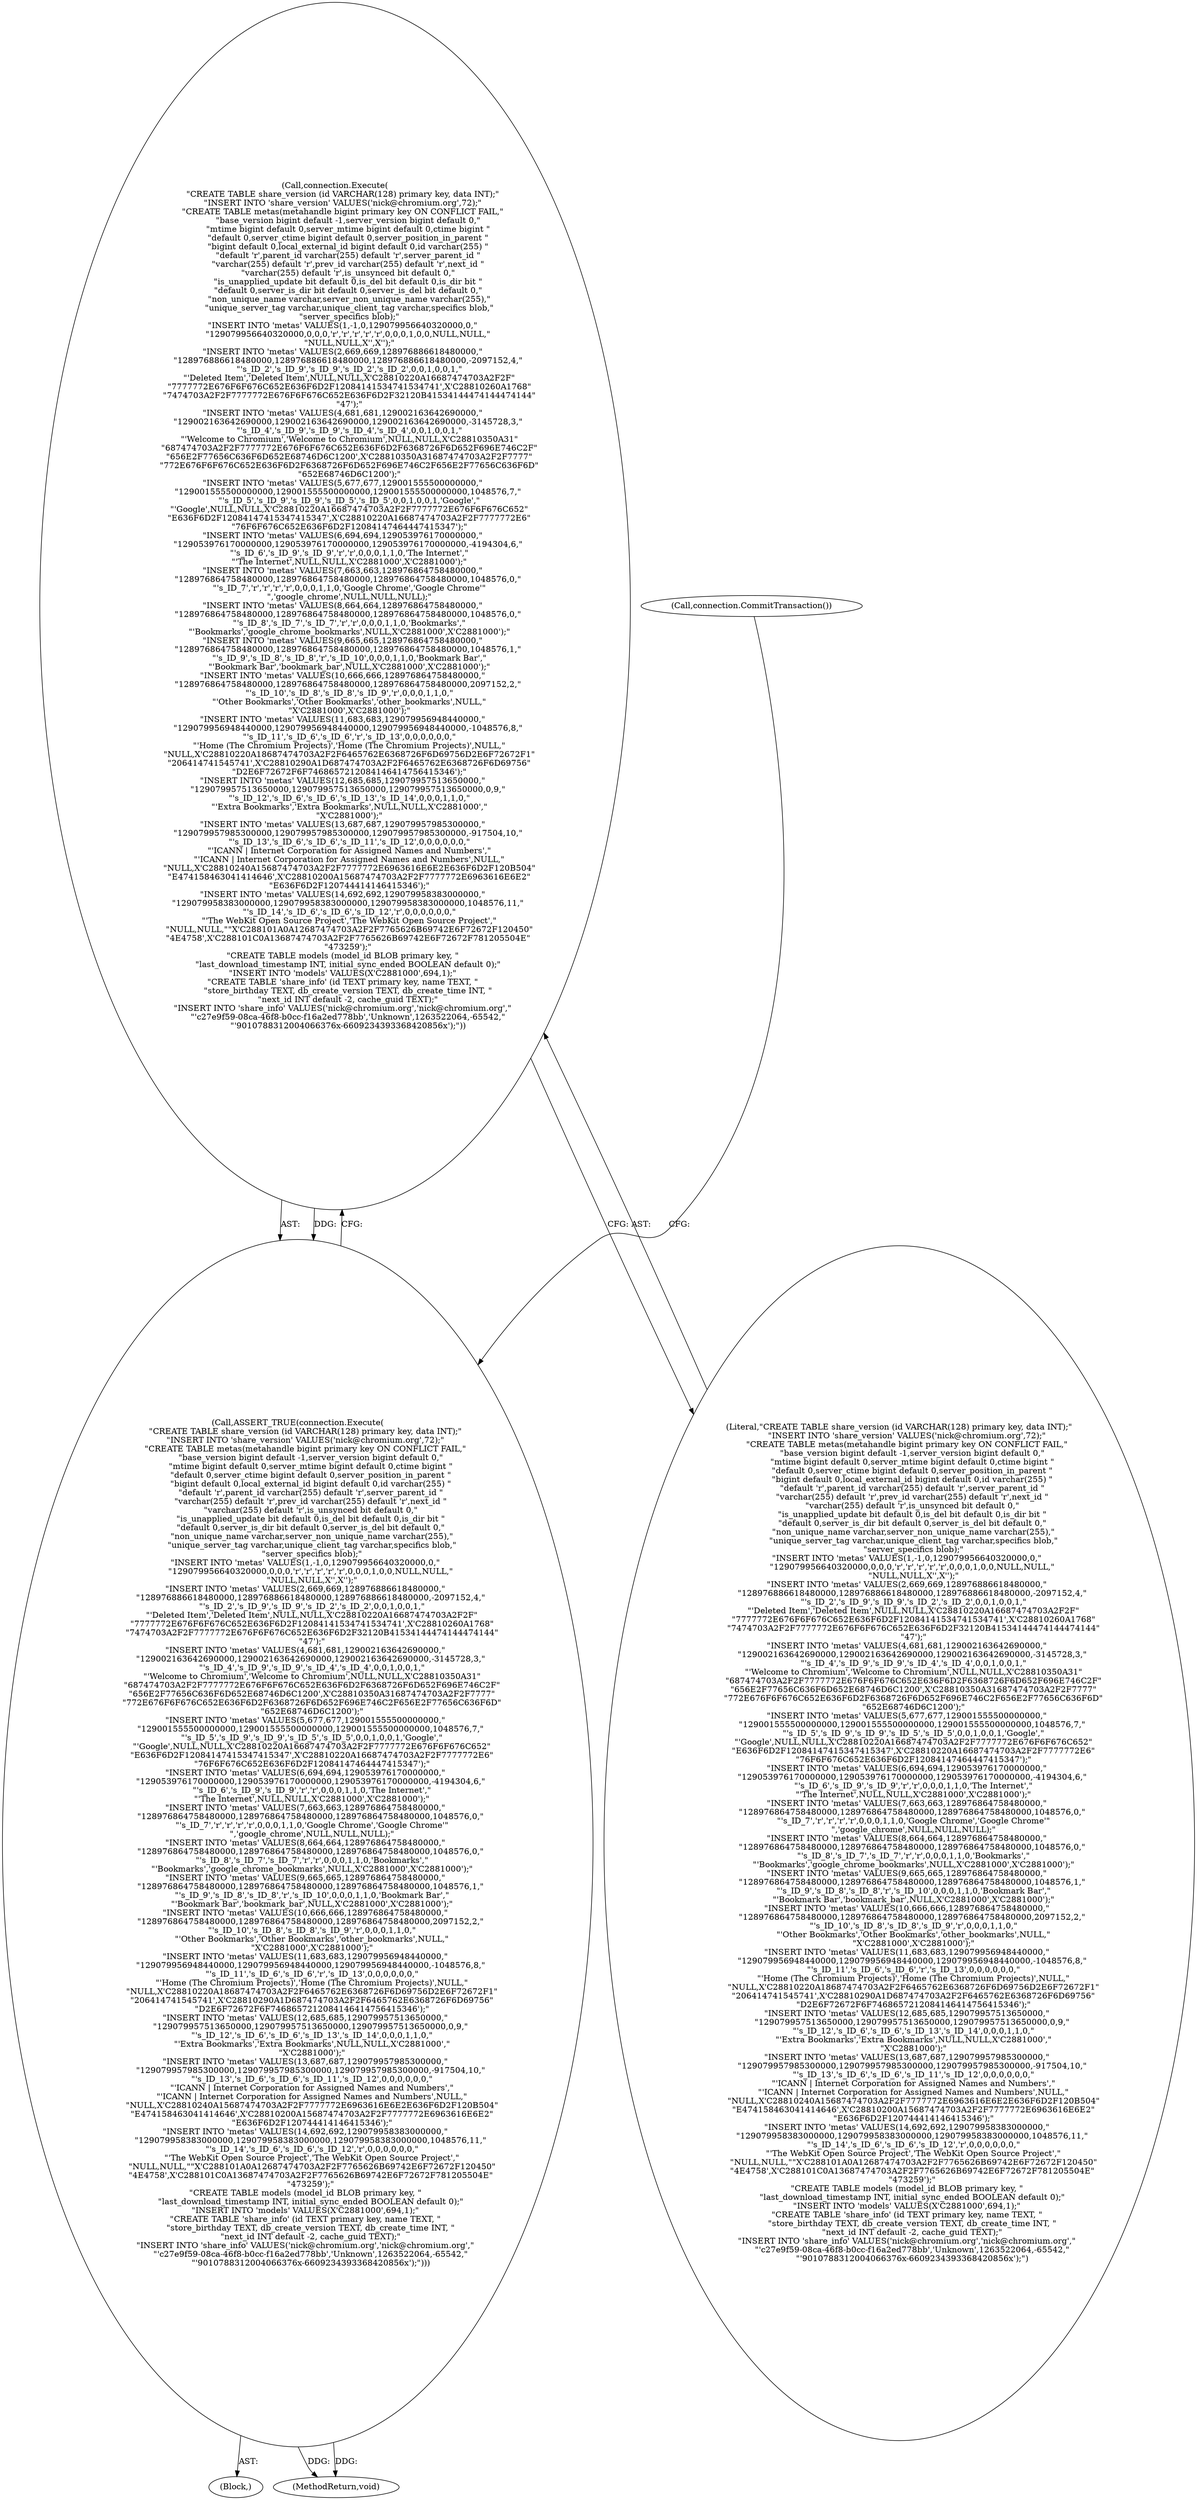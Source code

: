 digraph "0_Chrome_19190765882e272a6a2162c89acdb29110f7e3cf_35@API" {
"1000109" [label="(Call,connection.Execute(\n      \"CREATE TABLE share_version (id VARCHAR(128) primary key, data INT);\"\n      \"INSERT INTO 'share_version' VALUES('nick@chromium.org',72);\"\n      \"CREATE TABLE metas(metahandle bigint primary key ON CONFLICT FAIL,\"\n          \"base_version bigint default -1,server_version bigint default 0,\"\n          \"mtime bigint default 0,server_mtime bigint default 0,ctime bigint \"\n          \"default 0,server_ctime bigint default 0,server_position_in_parent \"\n          \"bigint default 0,local_external_id bigint default 0,id varchar(255) \"\n          \"default 'r',parent_id varchar(255) default 'r',server_parent_id \"\n          \"varchar(255) default 'r',prev_id varchar(255) default 'r',next_id \"\n          \"varchar(255) default 'r',is_unsynced bit default 0,\"\n          \"is_unapplied_update bit default 0,is_del bit default 0,is_dir bit \"\n          \"default 0,server_is_dir bit default 0,server_is_del bit default 0,\"\n           \"non_unique_name varchar,server_non_unique_name varchar(255),\"\n           \"unique_server_tag varchar,unique_client_tag varchar,specifics blob,\"\n           \"server_specifics blob);\"\n      \"INSERT INTO 'metas' VALUES(1,-1,0,129079956640320000,0,\"\n          \"129079956640320000,0,0,0,'r','r','r','r','r',0,0,0,1,0,0,NULL,NULL,\"\n           \"NULL,NULL,X'',X'');\"\n      \"INSERT INTO 'metas' VALUES(2,669,669,128976886618480000,\"\n          \"128976886618480000,128976886618480000,128976886618480000,-2097152,4,\"\n           \"'s_ID_2','s_ID_9','s_ID_9','s_ID_2','s_ID_2',0,0,1,0,0,1,\"\n           \"'Deleted Item','Deleted Item',NULL,NULL,X'C28810220A16687474703A2F2F\"\n           \"7777772E676F6F676C652E636F6D2F12084141534741534741',X'C28810260A1768\"\n           \"7474703A2F2F7777772E676F6F676C652E636F6D2F32120B41534144474144474144\"\n           \"47');\"\n      \"INSERT INTO 'metas' VALUES(4,681,681,129002163642690000,\"\n          \"129002163642690000,129002163642690000,129002163642690000,-3145728,3,\"\n           \"'s_ID_4','s_ID_9','s_ID_9','s_ID_4','s_ID_4',0,0,1,0,0,1,\"\n           \"'Welcome to Chromium','Welcome to Chromium',NULL,NULL,X'C28810350A31\"\n           \"687474703A2F2F7777772E676F6F676C652E636F6D2F6368726F6D652F696E746C2F\"\n           \"656E2F77656C636F6D652E68746D6C1200',X'C28810350A31687474703A2F2F7777\"\n           \"772E676F6F676C652E636F6D2F6368726F6D652F696E746C2F656E2F77656C636F6D\"\n           \"652E68746D6C1200');\"\n      \"INSERT INTO 'metas' VALUES(5,677,677,129001555500000000,\"\n          \"129001555500000000,129001555500000000,129001555500000000,1048576,7,\"\n           \"'s_ID_5','s_ID_9','s_ID_9','s_ID_5','s_ID_5',0,0,1,0,0,1,'Google',\"\n           \"'Google',NULL,NULL,X'C28810220A16687474703A2F2F7777772E676F6F676C652\"\n           \"E636F6D2F12084147415347415347',X'C28810220A16687474703A2F2F7777772E6\"\n           \"76F6F676C652E636F6D2F12084147464447415347');\"\n      \"INSERT INTO 'metas' VALUES(6,694,694,129053976170000000,\"\n          \"129053976170000000,129053976170000000,129053976170000000,-4194304,6,\"\n           \"'s_ID_6','s_ID_9','s_ID_9','r','r',0,0,0,1,1,0,'The Internet',\"\n           \"'The Internet',NULL,NULL,X'C2881000',X'C2881000');\"\n      \"INSERT INTO 'metas' VALUES(7,663,663,128976864758480000,\"\n          \"128976864758480000,128976864758480000,128976864758480000,1048576,0,\"\n           \"'s_ID_7','r','r','r','r',0,0,0,1,1,0,'Google Chrome','Google Chrome'\"\n           \",'google_chrome',NULL,NULL,NULL);\"\n      \"INSERT INTO 'metas' VALUES(8,664,664,128976864758480000,\"\n          \"128976864758480000,128976864758480000,128976864758480000,1048576,0,\"\n           \"'s_ID_8','s_ID_7','s_ID_7','r','r',0,0,0,1,1,0,'Bookmarks',\"\n           \"'Bookmarks','google_chrome_bookmarks',NULL,X'C2881000',X'C2881000');\"\n      \"INSERT INTO 'metas' VALUES(9,665,665,128976864758480000,\"\n          \"128976864758480000,128976864758480000,128976864758480000,1048576,1,\"\n           \"'s_ID_9','s_ID_8','s_ID_8','r','s_ID_10',0,0,0,1,1,0,'Bookmark Bar',\"\n           \"'Bookmark Bar','bookmark_bar',NULL,X'C2881000',X'C2881000');\"\n      \"INSERT INTO 'metas' VALUES(10,666,666,128976864758480000,\"\n          \"128976864758480000,128976864758480000,128976864758480000,2097152,2,\"\n           \"'s_ID_10','s_ID_8','s_ID_8','s_ID_9','r',0,0,0,1,1,0,\"\n           \"'Other Bookmarks','Other Bookmarks','other_bookmarks',NULL,\"\n           \"X'C2881000',X'C2881000');\"\n      \"INSERT INTO 'metas' VALUES(11,683,683,129079956948440000,\"\n          \"129079956948440000,129079956948440000,129079956948440000,-1048576,8,\"\n           \"'s_ID_11','s_ID_6','s_ID_6','r','s_ID_13',0,0,0,0,0,0,\"\n           \"'Home (The Chromium Projects)','Home (The Chromium Projects)',NULL,\"\n           \"NULL,X'C28810220A18687474703A2F2F6465762E6368726F6D69756D2E6F72672F1\"\n           \"206414741545741',X'C28810290A1D687474703A2F2F6465762E6368726F6D69756\"\n           \"D2E6F72672F6F7468657212084146414756415346');\"\n      \"INSERT INTO 'metas' VALUES(12,685,685,129079957513650000,\"\n          \"129079957513650000,129079957513650000,129079957513650000,0,9,\"\n           \"'s_ID_12','s_ID_6','s_ID_6','s_ID_13','s_ID_14',0,0,0,1,1,0,\"\n           \"'Extra Bookmarks','Extra Bookmarks',NULL,NULL,X'C2881000',\"\n           \"X'C2881000');\"\n      \"INSERT INTO 'metas' VALUES(13,687,687,129079957985300000,\"\n          \"129079957985300000,129079957985300000,129079957985300000,-917504,10,\"\n           \"'s_ID_13','s_ID_6','s_ID_6','s_ID_11','s_ID_12',0,0,0,0,0,0,\"\n           \"'ICANN | Internet Corporation for Assigned Names and Numbers',\"\n           \"'ICANN | Internet Corporation for Assigned Names and Numbers',NULL,\"\n           \"NULL,X'C28810240A15687474703A2F2F7777772E6963616E6E2E636F6D2F120B504\"\n           \"E474158463041414646',X'C28810200A15687474703A2F2F7777772E6963616E6E2\"\n           \"E636F6D2F120744414146415346');\"\n      \"INSERT INTO 'metas' VALUES(14,692,692,129079958383000000,\"\n          \"129079958383000000,129079958383000000,129079958383000000,1048576,11,\"\n           \"'s_ID_14','s_ID_6','s_ID_6','s_ID_12','r',0,0,0,0,0,0,\"\n           \"'The WebKit Open Source Project','The WebKit Open Source Project',\"\n           \"NULL,NULL,\"\"X'C288101A0A12687474703A2F2F7765626B69742E6F72672F120450\"\n          \"4E4758',X'C288101C0A13687474703A2F2F7765626B69742E6F72672F781205504E\"\n          \"473259');\"\n      \"CREATE TABLE models (model_id BLOB primary key, \"\n          \"last_download_timestamp INT, initial_sync_ended BOOLEAN default 0);\"\n      \"INSERT INTO 'models' VALUES(X'C2881000',694,1);\"\n      \"CREATE TABLE 'share_info' (id TEXT primary key, name TEXT, \"\n          \"store_birthday TEXT, db_create_version TEXT, db_create_time INT, \"\n          \"next_id INT default -2, cache_guid TEXT);\"\n      \"INSERT INTO 'share_info' VALUES('nick@chromium.org','nick@chromium.org',\"\n          \"'c27e9f59-08ca-46f8-b0cc-f16a2ed778bb','Unknown',1263522064,-65542,\"\n          \"'9010788312004066376x-6609234393368420856x');\"))"];
"1000108" [label="(Call,ASSERT_TRUE(connection.Execute(\n      \"CREATE TABLE share_version (id VARCHAR(128) primary key, data INT);\"\n      \"INSERT INTO 'share_version' VALUES('nick@chromium.org',72);\"\n      \"CREATE TABLE metas(metahandle bigint primary key ON CONFLICT FAIL,\"\n          \"base_version bigint default -1,server_version bigint default 0,\"\n          \"mtime bigint default 0,server_mtime bigint default 0,ctime bigint \"\n          \"default 0,server_ctime bigint default 0,server_position_in_parent \"\n          \"bigint default 0,local_external_id bigint default 0,id varchar(255) \"\n          \"default 'r',parent_id varchar(255) default 'r',server_parent_id \"\n          \"varchar(255) default 'r',prev_id varchar(255) default 'r',next_id \"\n          \"varchar(255) default 'r',is_unsynced bit default 0,\"\n          \"is_unapplied_update bit default 0,is_del bit default 0,is_dir bit \"\n          \"default 0,server_is_dir bit default 0,server_is_del bit default 0,\"\n           \"non_unique_name varchar,server_non_unique_name varchar(255),\"\n           \"unique_server_tag varchar,unique_client_tag varchar,specifics blob,\"\n           \"server_specifics blob);\"\n      \"INSERT INTO 'metas' VALUES(1,-1,0,129079956640320000,0,\"\n          \"129079956640320000,0,0,0,'r','r','r','r','r',0,0,0,1,0,0,NULL,NULL,\"\n           \"NULL,NULL,X'',X'');\"\n      \"INSERT INTO 'metas' VALUES(2,669,669,128976886618480000,\"\n          \"128976886618480000,128976886618480000,128976886618480000,-2097152,4,\"\n           \"'s_ID_2','s_ID_9','s_ID_9','s_ID_2','s_ID_2',0,0,1,0,0,1,\"\n           \"'Deleted Item','Deleted Item',NULL,NULL,X'C28810220A16687474703A2F2F\"\n           \"7777772E676F6F676C652E636F6D2F12084141534741534741',X'C28810260A1768\"\n           \"7474703A2F2F7777772E676F6F676C652E636F6D2F32120B41534144474144474144\"\n           \"47');\"\n      \"INSERT INTO 'metas' VALUES(4,681,681,129002163642690000,\"\n          \"129002163642690000,129002163642690000,129002163642690000,-3145728,3,\"\n           \"'s_ID_4','s_ID_9','s_ID_9','s_ID_4','s_ID_4',0,0,1,0,0,1,\"\n           \"'Welcome to Chromium','Welcome to Chromium',NULL,NULL,X'C28810350A31\"\n           \"687474703A2F2F7777772E676F6F676C652E636F6D2F6368726F6D652F696E746C2F\"\n           \"656E2F77656C636F6D652E68746D6C1200',X'C28810350A31687474703A2F2F7777\"\n           \"772E676F6F676C652E636F6D2F6368726F6D652F696E746C2F656E2F77656C636F6D\"\n           \"652E68746D6C1200');\"\n      \"INSERT INTO 'metas' VALUES(5,677,677,129001555500000000,\"\n          \"129001555500000000,129001555500000000,129001555500000000,1048576,7,\"\n           \"'s_ID_5','s_ID_9','s_ID_9','s_ID_5','s_ID_5',0,0,1,0,0,1,'Google',\"\n           \"'Google',NULL,NULL,X'C28810220A16687474703A2F2F7777772E676F6F676C652\"\n           \"E636F6D2F12084147415347415347',X'C28810220A16687474703A2F2F7777772E6\"\n           \"76F6F676C652E636F6D2F12084147464447415347');\"\n      \"INSERT INTO 'metas' VALUES(6,694,694,129053976170000000,\"\n          \"129053976170000000,129053976170000000,129053976170000000,-4194304,6,\"\n           \"'s_ID_6','s_ID_9','s_ID_9','r','r',0,0,0,1,1,0,'The Internet',\"\n           \"'The Internet',NULL,NULL,X'C2881000',X'C2881000');\"\n      \"INSERT INTO 'metas' VALUES(7,663,663,128976864758480000,\"\n          \"128976864758480000,128976864758480000,128976864758480000,1048576,0,\"\n           \"'s_ID_7','r','r','r','r',0,0,0,1,1,0,'Google Chrome','Google Chrome'\"\n           \",'google_chrome',NULL,NULL,NULL);\"\n      \"INSERT INTO 'metas' VALUES(8,664,664,128976864758480000,\"\n          \"128976864758480000,128976864758480000,128976864758480000,1048576,0,\"\n           \"'s_ID_8','s_ID_7','s_ID_7','r','r',0,0,0,1,1,0,'Bookmarks',\"\n           \"'Bookmarks','google_chrome_bookmarks',NULL,X'C2881000',X'C2881000');\"\n      \"INSERT INTO 'metas' VALUES(9,665,665,128976864758480000,\"\n          \"128976864758480000,128976864758480000,128976864758480000,1048576,1,\"\n           \"'s_ID_9','s_ID_8','s_ID_8','r','s_ID_10',0,0,0,1,1,0,'Bookmark Bar',\"\n           \"'Bookmark Bar','bookmark_bar',NULL,X'C2881000',X'C2881000');\"\n      \"INSERT INTO 'metas' VALUES(10,666,666,128976864758480000,\"\n          \"128976864758480000,128976864758480000,128976864758480000,2097152,2,\"\n           \"'s_ID_10','s_ID_8','s_ID_8','s_ID_9','r',0,0,0,1,1,0,\"\n           \"'Other Bookmarks','Other Bookmarks','other_bookmarks',NULL,\"\n           \"X'C2881000',X'C2881000');\"\n      \"INSERT INTO 'metas' VALUES(11,683,683,129079956948440000,\"\n          \"129079956948440000,129079956948440000,129079956948440000,-1048576,8,\"\n           \"'s_ID_11','s_ID_6','s_ID_6','r','s_ID_13',0,0,0,0,0,0,\"\n           \"'Home (The Chromium Projects)','Home (The Chromium Projects)',NULL,\"\n           \"NULL,X'C28810220A18687474703A2F2F6465762E6368726F6D69756D2E6F72672F1\"\n           \"206414741545741',X'C28810290A1D687474703A2F2F6465762E6368726F6D69756\"\n           \"D2E6F72672F6F7468657212084146414756415346');\"\n      \"INSERT INTO 'metas' VALUES(12,685,685,129079957513650000,\"\n          \"129079957513650000,129079957513650000,129079957513650000,0,9,\"\n           \"'s_ID_12','s_ID_6','s_ID_6','s_ID_13','s_ID_14',0,0,0,1,1,0,\"\n           \"'Extra Bookmarks','Extra Bookmarks',NULL,NULL,X'C2881000',\"\n           \"X'C2881000');\"\n      \"INSERT INTO 'metas' VALUES(13,687,687,129079957985300000,\"\n          \"129079957985300000,129079957985300000,129079957985300000,-917504,10,\"\n           \"'s_ID_13','s_ID_6','s_ID_6','s_ID_11','s_ID_12',0,0,0,0,0,0,\"\n           \"'ICANN | Internet Corporation for Assigned Names and Numbers',\"\n           \"'ICANN | Internet Corporation for Assigned Names and Numbers',NULL,\"\n           \"NULL,X'C28810240A15687474703A2F2F7777772E6963616E6E2E636F6D2F120B504\"\n           \"E474158463041414646',X'C28810200A15687474703A2F2F7777772E6963616E6E2\"\n           \"E636F6D2F120744414146415346');\"\n      \"INSERT INTO 'metas' VALUES(14,692,692,129079958383000000,\"\n          \"129079958383000000,129079958383000000,129079958383000000,1048576,11,\"\n           \"'s_ID_14','s_ID_6','s_ID_6','s_ID_12','r',0,0,0,0,0,0,\"\n           \"'The WebKit Open Source Project','The WebKit Open Source Project',\"\n           \"NULL,NULL,\"\"X'C288101A0A12687474703A2F2F7765626B69742E6F72672F120450\"\n          \"4E4758',X'C288101C0A13687474703A2F2F7765626B69742E6F72672F781205504E\"\n          \"473259');\"\n      \"CREATE TABLE models (model_id BLOB primary key, \"\n          \"last_download_timestamp INT, initial_sync_ended BOOLEAN default 0);\"\n      \"INSERT INTO 'models' VALUES(X'C2881000',694,1);\"\n      \"CREATE TABLE 'share_info' (id TEXT primary key, name TEXT, \"\n          \"store_birthday TEXT, db_create_version TEXT, db_create_time INT, \"\n          \"next_id INT default -2, cache_guid TEXT);\"\n      \"INSERT INTO 'share_info' VALUES('nick@chromium.org','nick@chromium.org',\"\n          \"'c27e9f59-08ca-46f8-b0cc-f16a2ed778bb','Unknown',1263522064,-65542,\"\n          \"'9010788312004066376x-6609234393368420856x');\")))"];
"1000109" [label="(Call,connection.Execute(\n      \"CREATE TABLE share_version (id VARCHAR(128) primary key, data INT);\"\n      \"INSERT INTO 'share_version' VALUES('nick@chromium.org',72);\"\n      \"CREATE TABLE metas(metahandle bigint primary key ON CONFLICT FAIL,\"\n          \"base_version bigint default -1,server_version bigint default 0,\"\n          \"mtime bigint default 0,server_mtime bigint default 0,ctime bigint \"\n          \"default 0,server_ctime bigint default 0,server_position_in_parent \"\n          \"bigint default 0,local_external_id bigint default 0,id varchar(255) \"\n          \"default 'r',parent_id varchar(255) default 'r',server_parent_id \"\n          \"varchar(255) default 'r',prev_id varchar(255) default 'r',next_id \"\n          \"varchar(255) default 'r',is_unsynced bit default 0,\"\n          \"is_unapplied_update bit default 0,is_del bit default 0,is_dir bit \"\n          \"default 0,server_is_dir bit default 0,server_is_del bit default 0,\"\n           \"non_unique_name varchar,server_non_unique_name varchar(255),\"\n           \"unique_server_tag varchar,unique_client_tag varchar,specifics blob,\"\n           \"server_specifics blob);\"\n      \"INSERT INTO 'metas' VALUES(1,-1,0,129079956640320000,0,\"\n          \"129079956640320000,0,0,0,'r','r','r','r','r',0,0,0,1,0,0,NULL,NULL,\"\n           \"NULL,NULL,X'',X'');\"\n      \"INSERT INTO 'metas' VALUES(2,669,669,128976886618480000,\"\n          \"128976886618480000,128976886618480000,128976886618480000,-2097152,4,\"\n           \"'s_ID_2','s_ID_9','s_ID_9','s_ID_2','s_ID_2',0,0,1,0,0,1,\"\n           \"'Deleted Item','Deleted Item',NULL,NULL,X'C28810220A16687474703A2F2F\"\n           \"7777772E676F6F676C652E636F6D2F12084141534741534741',X'C28810260A1768\"\n           \"7474703A2F2F7777772E676F6F676C652E636F6D2F32120B41534144474144474144\"\n           \"47');\"\n      \"INSERT INTO 'metas' VALUES(4,681,681,129002163642690000,\"\n          \"129002163642690000,129002163642690000,129002163642690000,-3145728,3,\"\n           \"'s_ID_4','s_ID_9','s_ID_9','s_ID_4','s_ID_4',0,0,1,0,0,1,\"\n           \"'Welcome to Chromium','Welcome to Chromium',NULL,NULL,X'C28810350A31\"\n           \"687474703A2F2F7777772E676F6F676C652E636F6D2F6368726F6D652F696E746C2F\"\n           \"656E2F77656C636F6D652E68746D6C1200',X'C28810350A31687474703A2F2F7777\"\n           \"772E676F6F676C652E636F6D2F6368726F6D652F696E746C2F656E2F77656C636F6D\"\n           \"652E68746D6C1200');\"\n      \"INSERT INTO 'metas' VALUES(5,677,677,129001555500000000,\"\n          \"129001555500000000,129001555500000000,129001555500000000,1048576,7,\"\n           \"'s_ID_5','s_ID_9','s_ID_9','s_ID_5','s_ID_5',0,0,1,0,0,1,'Google',\"\n           \"'Google',NULL,NULL,X'C28810220A16687474703A2F2F7777772E676F6F676C652\"\n           \"E636F6D2F12084147415347415347',X'C28810220A16687474703A2F2F7777772E6\"\n           \"76F6F676C652E636F6D2F12084147464447415347');\"\n      \"INSERT INTO 'metas' VALUES(6,694,694,129053976170000000,\"\n          \"129053976170000000,129053976170000000,129053976170000000,-4194304,6,\"\n           \"'s_ID_6','s_ID_9','s_ID_9','r','r',0,0,0,1,1,0,'The Internet',\"\n           \"'The Internet',NULL,NULL,X'C2881000',X'C2881000');\"\n      \"INSERT INTO 'metas' VALUES(7,663,663,128976864758480000,\"\n          \"128976864758480000,128976864758480000,128976864758480000,1048576,0,\"\n           \"'s_ID_7','r','r','r','r',0,0,0,1,1,0,'Google Chrome','Google Chrome'\"\n           \",'google_chrome',NULL,NULL,NULL);\"\n      \"INSERT INTO 'metas' VALUES(8,664,664,128976864758480000,\"\n          \"128976864758480000,128976864758480000,128976864758480000,1048576,0,\"\n           \"'s_ID_8','s_ID_7','s_ID_7','r','r',0,0,0,1,1,0,'Bookmarks',\"\n           \"'Bookmarks','google_chrome_bookmarks',NULL,X'C2881000',X'C2881000');\"\n      \"INSERT INTO 'metas' VALUES(9,665,665,128976864758480000,\"\n          \"128976864758480000,128976864758480000,128976864758480000,1048576,1,\"\n           \"'s_ID_9','s_ID_8','s_ID_8','r','s_ID_10',0,0,0,1,1,0,'Bookmark Bar',\"\n           \"'Bookmark Bar','bookmark_bar',NULL,X'C2881000',X'C2881000');\"\n      \"INSERT INTO 'metas' VALUES(10,666,666,128976864758480000,\"\n          \"128976864758480000,128976864758480000,128976864758480000,2097152,2,\"\n           \"'s_ID_10','s_ID_8','s_ID_8','s_ID_9','r',0,0,0,1,1,0,\"\n           \"'Other Bookmarks','Other Bookmarks','other_bookmarks',NULL,\"\n           \"X'C2881000',X'C2881000');\"\n      \"INSERT INTO 'metas' VALUES(11,683,683,129079956948440000,\"\n          \"129079956948440000,129079956948440000,129079956948440000,-1048576,8,\"\n           \"'s_ID_11','s_ID_6','s_ID_6','r','s_ID_13',0,0,0,0,0,0,\"\n           \"'Home (The Chromium Projects)','Home (The Chromium Projects)',NULL,\"\n           \"NULL,X'C28810220A18687474703A2F2F6465762E6368726F6D69756D2E6F72672F1\"\n           \"206414741545741',X'C28810290A1D687474703A2F2F6465762E6368726F6D69756\"\n           \"D2E6F72672F6F7468657212084146414756415346');\"\n      \"INSERT INTO 'metas' VALUES(12,685,685,129079957513650000,\"\n          \"129079957513650000,129079957513650000,129079957513650000,0,9,\"\n           \"'s_ID_12','s_ID_6','s_ID_6','s_ID_13','s_ID_14',0,0,0,1,1,0,\"\n           \"'Extra Bookmarks','Extra Bookmarks',NULL,NULL,X'C2881000',\"\n           \"X'C2881000');\"\n      \"INSERT INTO 'metas' VALUES(13,687,687,129079957985300000,\"\n          \"129079957985300000,129079957985300000,129079957985300000,-917504,10,\"\n           \"'s_ID_13','s_ID_6','s_ID_6','s_ID_11','s_ID_12',0,0,0,0,0,0,\"\n           \"'ICANN | Internet Corporation for Assigned Names and Numbers',\"\n           \"'ICANN | Internet Corporation for Assigned Names and Numbers',NULL,\"\n           \"NULL,X'C28810240A15687474703A2F2F7777772E6963616E6E2E636F6D2F120B504\"\n           \"E474158463041414646',X'C28810200A15687474703A2F2F7777772E6963616E6E2\"\n           \"E636F6D2F120744414146415346');\"\n      \"INSERT INTO 'metas' VALUES(14,692,692,129079958383000000,\"\n          \"129079958383000000,129079958383000000,129079958383000000,1048576,11,\"\n           \"'s_ID_14','s_ID_6','s_ID_6','s_ID_12','r',0,0,0,0,0,0,\"\n           \"'The WebKit Open Source Project','The WebKit Open Source Project',\"\n           \"NULL,NULL,\"\"X'C288101A0A12687474703A2F2F7765626B69742E6F72672F120450\"\n          \"4E4758',X'C288101C0A13687474703A2F2F7765626B69742E6F72672F781205504E\"\n          \"473259');\"\n      \"CREATE TABLE models (model_id BLOB primary key, \"\n          \"last_download_timestamp INT, initial_sync_ended BOOLEAN default 0);\"\n      \"INSERT INTO 'models' VALUES(X'C2881000',694,1);\"\n      \"CREATE TABLE 'share_info' (id TEXT primary key, name TEXT, \"\n          \"store_birthday TEXT, db_create_version TEXT, db_create_time INT, \"\n          \"next_id INT default -2, cache_guid TEXT);\"\n      \"INSERT INTO 'share_info' VALUES('nick@chromium.org','nick@chromium.org',\"\n          \"'c27e9f59-08ca-46f8-b0cc-f16a2ed778bb','Unknown',1263522064,-65542,\"\n          \"'9010788312004066376x-6609234393368420856x');\"))"];
"1000101" [label="(Block,)"];
"1000113" [label="(MethodReturn,void)"];
"1000108" [label="(Call,ASSERT_TRUE(connection.Execute(\n      \"CREATE TABLE share_version (id VARCHAR(128) primary key, data INT);\"\n      \"INSERT INTO 'share_version' VALUES('nick@chromium.org',72);\"\n      \"CREATE TABLE metas(metahandle bigint primary key ON CONFLICT FAIL,\"\n          \"base_version bigint default -1,server_version bigint default 0,\"\n          \"mtime bigint default 0,server_mtime bigint default 0,ctime bigint \"\n          \"default 0,server_ctime bigint default 0,server_position_in_parent \"\n          \"bigint default 0,local_external_id bigint default 0,id varchar(255) \"\n          \"default 'r',parent_id varchar(255) default 'r',server_parent_id \"\n          \"varchar(255) default 'r',prev_id varchar(255) default 'r',next_id \"\n          \"varchar(255) default 'r',is_unsynced bit default 0,\"\n          \"is_unapplied_update bit default 0,is_del bit default 0,is_dir bit \"\n          \"default 0,server_is_dir bit default 0,server_is_del bit default 0,\"\n           \"non_unique_name varchar,server_non_unique_name varchar(255),\"\n           \"unique_server_tag varchar,unique_client_tag varchar,specifics blob,\"\n           \"server_specifics blob);\"\n      \"INSERT INTO 'metas' VALUES(1,-1,0,129079956640320000,0,\"\n          \"129079956640320000,0,0,0,'r','r','r','r','r',0,0,0,1,0,0,NULL,NULL,\"\n           \"NULL,NULL,X'',X'');\"\n      \"INSERT INTO 'metas' VALUES(2,669,669,128976886618480000,\"\n          \"128976886618480000,128976886618480000,128976886618480000,-2097152,4,\"\n           \"'s_ID_2','s_ID_9','s_ID_9','s_ID_2','s_ID_2',0,0,1,0,0,1,\"\n           \"'Deleted Item','Deleted Item',NULL,NULL,X'C28810220A16687474703A2F2F\"\n           \"7777772E676F6F676C652E636F6D2F12084141534741534741',X'C28810260A1768\"\n           \"7474703A2F2F7777772E676F6F676C652E636F6D2F32120B41534144474144474144\"\n           \"47');\"\n      \"INSERT INTO 'metas' VALUES(4,681,681,129002163642690000,\"\n          \"129002163642690000,129002163642690000,129002163642690000,-3145728,3,\"\n           \"'s_ID_4','s_ID_9','s_ID_9','s_ID_4','s_ID_4',0,0,1,0,0,1,\"\n           \"'Welcome to Chromium','Welcome to Chromium',NULL,NULL,X'C28810350A31\"\n           \"687474703A2F2F7777772E676F6F676C652E636F6D2F6368726F6D652F696E746C2F\"\n           \"656E2F77656C636F6D652E68746D6C1200',X'C28810350A31687474703A2F2F7777\"\n           \"772E676F6F676C652E636F6D2F6368726F6D652F696E746C2F656E2F77656C636F6D\"\n           \"652E68746D6C1200');\"\n      \"INSERT INTO 'metas' VALUES(5,677,677,129001555500000000,\"\n          \"129001555500000000,129001555500000000,129001555500000000,1048576,7,\"\n           \"'s_ID_5','s_ID_9','s_ID_9','s_ID_5','s_ID_5',0,0,1,0,0,1,'Google',\"\n           \"'Google',NULL,NULL,X'C28810220A16687474703A2F2F7777772E676F6F676C652\"\n           \"E636F6D2F12084147415347415347',X'C28810220A16687474703A2F2F7777772E6\"\n           \"76F6F676C652E636F6D2F12084147464447415347');\"\n      \"INSERT INTO 'metas' VALUES(6,694,694,129053976170000000,\"\n          \"129053976170000000,129053976170000000,129053976170000000,-4194304,6,\"\n           \"'s_ID_6','s_ID_9','s_ID_9','r','r',0,0,0,1,1,0,'The Internet',\"\n           \"'The Internet',NULL,NULL,X'C2881000',X'C2881000');\"\n      \"INSERT INTO 'metas' VALUES(7,663,663,128976864758480000,\"\n          \"128976864758480000,128976864758480000,128976864758480000,1048576,0,\"\n           \"'s_ID_7','r','r','r','r',0,0,0,1,1,0,'Google Chrome','Google Chrome'\"\n           \",'google_chrome',NULL,NULL,NULL);\"\n      \"INSERT INTO 'metas' VALUES(8,664,664,128976864758480000,\"\n          \"128976864758480000,128976864758480000,128976864758480000,1048576,0,\"\n           \"'s_ID_8','s_ID_7','s_ID_7','r','r',0,0,0,1,1,0,'Bookmarks',\"\n           \"'Bookmarks','google_chrome_bookmarks',NULL,X'C2881000',X'C2881000');\"\n      \"INSERT INTO 'metas' VALUES(9,665,665,128976864758480000,\"\n          \"128976864758480000,128976864758480000,128976864758480000,1048576,1,\"\n           \"'s_ID_9','s_ID_8','s_ID_8','r','s_ID_10',0,0,0,1,1,0,'Bookmark Bar',\"\n           \"'Bookmark Bar','bookmark_bar',NULL,X'C2881000',X'C2881000');\"\n      \"INSERT INTO 'metas' VALUES(10,666,666,128976864758480000,\"\n          \"128976864758480000,128976864758480000,128976864758480000,2097152,2,\"\n           \"'s_ID_10','s_ID_8','s_ID_8','s_ID_9','r',0,0,0,1,1,0,\"\n           \"'Other Bookmarks','Other Bookmarks','other_bookmarks',NULL,\"\n           \"X'C2881000',X'C2881000');\"\n      \"INSERT INTO 'metas' VALUES(11,683,683,129079956948440000,\"\n          \"129079956948440000,129079956948440000,129079956948440000,-1048576,8,\"\n           \"'s_ID_11','s_ID_6','s_ID_6','r','s_ID_13',0,0,0,0,0,0,\"\n           \"'Home (The Chromium Projects)','Home (The Chromium Projects)',NULL,\"\n           \"NULL,X'C28810220A18687474703A2F2F6465762E6368726F6D69756D2E6F72672F1\"\n           \"206414741545741',X'C28810290A1D687474703A2F2F6465762E6368726F6D69756\"\n           \"D2E6F72672F6F7468657212084146414756415346');\"\n      \"INSERT INTO 'metas' VALUES(12,685,685,129079957513650000,\"\n          \"129079957513650000,129079957513650000,129079957513650000,0,9,\"\n           \"'s_ID_12','s_ID_6','s_ID_6','s_ID_13','s_ID_14',0,0,0,1,1,0,\"\n           \"'Extra Bookmarks','Extra Bookmarks',NULL,NULL,X'C2881000',\"\n           \"X'C2881000');\"\n      \"INSERT INTO 'metas' VALUES(13,687,687,129079957985300000,\"\n          \"129079957985300000,129079957985300000,129079957985300000,-917504,10,\"\n           \"'s_ID_13','s_ID_6','s_ID_6','s_ID_11','s_ID_12',0,0,0,0,0,0,\"\n           \"'ICANN | Internet Corporation for Assigned Names and Numbers',\"\n           \"'ICANN | Internet Corporation for Assigned Names and Numbers',NULL,\"\n           \"NULL,X'C28810240A15687474703A2F2F7777772E6963616E6E2E636F6D2F120B504\"\n           \"E474158463041414646',X'C28810200A15687474703A2F2F7777772E6963616E6E2\"\n           \"E636F6D2F120744414146415346');\"\n      \"INSERT INTO 'metas' VALUES(14,692,692,129079958383000000,\"\n          \"129079958383000000,129079958383000000,129079958383000000,1048576,11,\"\n           \"'s_ID_14','s_ID_6','s_ID_6','s_ID_12','r',0,0,0,0,0,0,\"\n           \"'The WebKit Open Source Project','The WebKit Open Source Project',\"\n           \"NULL,NULL,\"\"X'C288101A0A12687474703A2F2F7765626B69742E6F72672F120450\"\n          \"4E4758',X'C288101C0A13687474703A2F2F7765626B69742E6F72672F781205504E\"\n          \"473259');\"\n      \"CREATE TABLE models (model_id BLOB primary key, \"\n          \"last_download_timestamp INT, initial_sync_ended BOOLEAN default 0);\"\n      \"INSERT INTO 'models' VALUES(X'C2881000',694,1);\"\n      \"CREATE TABLE 'share_info' (id TEXT primary key, name TEXT, \"\n          \"store_birthday TEXT, db_create_version TEXT, db_create_time INT, \"\n          \"next_id INT default -2, cache_guid TEXT);\"\n      \"INSERT INTO 'share_info' VALUES('nick@chromium.org','nick@chromium.org',\"\n          \"'c27e9f59-08ca-46f8-b0cc-f16a2ed778bb','Unknown',1263522064,-65542,\"\n          \"'9010788312004066376x-6609234393368420856x');\")))"];
"1000112" [label="(Call,connection.CommitTransaction())"];
"1000110" [label="(Literal,\"CREATE TABLE share_version (id VARCHAR(128) primary key, data INT);\"\n      \"INSERT INTO 'share_version' VALUES('nick@chromium.org',72);\"\n      \"CREATE TABLE metas(metahandle bigint primary key ON CONFLICT FAIL,\"\n          \"base_version bigint default -1,server_version bigint default 0,\"\n          \"mtime bigint default 0,server_mtime bigint default 0,ctime bigint \"\n          \"default 0,server_ctime bigint default 0,server_position_in_parent \"\n          \"bigint default 0,local_external_id bigint default 0,id varchar(255) \"\n          \"default 'r',parent_id varchar(255) default 'r',server_parent_id \"\n          \"varchar(255) default 'r',prev_id varchar(255) default 'r',next_id \"\n          \"varchar(255) default 'r',is_unsynced bit default 0,\"\n          \"is_unapplied_update bit default 0,is_del bit default 0,is_dir bit \"\n          \"default 0,server_is_dir bit default 0,server_is_del bit default 0,\"\n           \"non_unique_name varchar,server_non_unique_name varchar(255),\"\n           \"unique_server_tag varchar,unique_client_tag varchar,specifics blob,\"\n           \"server_specifics blob);\"\n      \"INSERT INTO 'metas' VALUES(1,-1,0,129079956640320000,0,\"\n          \"129079956640320000,0,0,0,'r','r','r','r','r',0,0,0,1,0,0,NULL,NULL,\"\n           \"NULL,NULL,X'',X'');\"\n      \"INSERT INTO 'metas' VALUES(2,669,669,128976886618480000,\"\n          \"128976886618480000,128976886618480000,128976886618480000,-2097152,4,\"\n           \"'s_ID_2','s_ID_9','s_ID_9','s_ID_2','s_ID_2',0,0,1,0,0,1,\"\n           \"'Deleted Item','Deleted Item',NULL,NULL,X'C28810220A16687474703A2F2F\"\n           \"7777772E676F6F676C652E636F6D2F12084141534741534741',X'C28810260A1768\"\n           \"7474703A2F2F7777772E676F6F676C652E636F6D2F32120B41534144474144474144\"\n           \"47');\"\n      \"INSERT INTO 'metas' VALUES(4,681,681,129002163642690000,\"\n          \"129002163642690000,129002163642690000,129002163642690000,-3145728,3,\"\n           \"'s_ID_4','s_ID_9','s_ID_9','s_ID_4','s_ID_4',0,0,1,0,0,1,\"\n           \"'Welcome to Chromium','Welcome to Chromium',NULL,NULL,X'C28810350A31\"\n           \"687474703A2F2F7777772E676F6F676C652E636F6D2F6368726F6D652F696E746C2F\"\n           \"656E2F77656C636F6D652E68746D6C1200',X'C28810350A31687474703A2F2F7777\"\n           \"772E676F6F676C652E636F6D2F6368726F6D652F696E746C2F656E2F77656C636F6D\"\n           \"652E68746D6C1200');\"\n      \"INSERT INTO 'metas' VALUES(5,677,677,129001555500000000,\"\n          \"129001555500000000,129001555500000000,129001555500000000,1048576,7,\"\n           \"'s_ID_5','s_ID_9','s_ID_9','s_ID_5','s_ID_5',0,0,1,0,0,1,'Google',\"\n           \"'Google',NULL,NULL,X'C28810220A16687474703A2F2F7777772E676F6F676C652\"\n           \"E636F6D2F12084147415347415347',X'C28810220A16687474703A2F2F7777772E6\"\n           \"76F6F676C652E636F6D2F12084147464447415347');\"\n      \"INSERT INTO 'metas' VALUES(6,694,694,129053976170000000,\"\n          \"129053976170000000,129053976170000000,129053976170000000,-4194304,6,\"\n           \"'s_ID_6','s_ID_9','s_ID_9','r','r',0,0,0,1,1,0,'The Internet',\"\n           \"'The Internet',NULL,NULL,X'C2881000',X'C2881000');\"\n      \"INSERT INTO 'metas' VALUES(7,663,663,128976864758480000,\"\n          \"128976864758480000,128976864758480000,128976864758480000,1048576,0,\"\n           \"'s_ID_7','r','r','r','r',0,0,0,1,1,0,'Google Chrome','Google Chrome'\"\n           \",'google_chrome',NULL,NULL,NULL);\"\n      \"INSERT INTO 'metas' VALUES(8,664,664,128976864758480000,\"\n          \"128976864758480000,128976864758480000,128976864758480000,1048576,0,\"\n           \"'s_ID_8','s_ID_7','s_ID_7','r','r',0,0,0,1,1,0,'Bookmarks',\"\n           \"'Bookmarks','google_chrome_bookmarks',NULL,X'C2881000',X'C2881000');\"\n      \"INSERT INTO 'metas' VALUES(9,665,665,128976864758480000,\"\n          \"128976864758480000,128976864758480000,128976864758480000,1048576,1,\"\n           \"'s_ID_9','s_ID_8','s_ID_8','r','s_ID_10',0,0,0,1,1,0,'Bookmark Bar',\"\n           \"'Bookmark Bar','bookmark_bar',NULL,X'C2881000',X'C2881000');\"\n      \"INSERT INTO 'metas' VALUES(10,666,666,128976864758480000,\"\n          \"128976864758480000,128976864758480000,128976864758480000,2097152,2,\"\n           \"'s_ID_10','s_ID_8','s_ID_8','s_ID_9','r',0,0,0,1,1,0,\"\n           \"'Other Bookmarks','Other Bookmarks','other_bookmarks',NULL,\"\n           \"X'C2881000',X'C2881000');\"\n      \"INSERT INTO 'metas' VALUES(11,683,683,129079956948440000,\"\n          \"129079956948440000,129079956948440000,129079956948440000,-1048576,8,\"\n           \"'s_ID_11','s_ID_6','s_ID_6','r','s_ID_13',0,0,0,0,0,0,\"\n           \"'Home (The Chromium Projects)','Home (The Chromium Projects)',NULL,\"\n           \"NULL,X'C28810220A18687474703A2F2F6465762E6368726F6D69756D2E6F72672F1\"\n           \"206414741545741',X'C28810290A1D687474703A2F2F6465762E6368726F6D69756\"\n           \"D2E6F72672F6F7468657212084146414756415346');\"\n      \"INSERT INTO 'metas' VALUES(12,685,685,129079957513650000,\"\n          \"129079957513650000,129079957513650000,129079957513650000,0,9,\"\n           \"'s_ID_12','s_ID_6','s_ID_6','s_ID_13','s_ID_14',0,0,0,1,1,0,\"\n           \"'Extra Bookmarks','Extra Bookmarks',NULL,NULL,X'C2881000',\"\n           \"X'C2881000');\"\n      \"INSERT INTO 'metas' VALUES(13,687,687,129079957985300000,\"\n          \"129079957985300000,129079957985300000,129079957985300000,-917504,10,\"\n           \"'s_ID_13','s_ID_6','s_ID_6','s_ID_11','s_ID_12',0,0,0,0,0,0,\"\n           \"'ICANN | Internet Corporation for Assigned Names and Numbers',\"\n           \"'ICANN | Internet Corporation for Assigned Names and Numbers',NULL,\"\n           \"NULL,X'C28810240A15687474703A2F2F7777772E6963616E6E2E636F6D2F120B504\"\n           \"E474158463041414646',X'C28810200A15687474703A2F2F7777772E6963616E6E2\"\n           \"E636F6D2F120744414146415346');\"\n      \"INSERT INTO 'metas' VALUES(14,692,692,129079958383000000,\"\n          \"129079958383000000,129079958383000000,129079958383000000,1048576,11,\"\n           \"'s_ID_14','s_ID_6','s_ID_6','s_ID_12','r',0,0,0,0,0,0,\"\n           \"'The WebKit Open Source Project','The WebKit Open Source Project',\"\n           \"NULL,NULL,\"\"X'C288101A0A12687474703A2F2F7765626B69742E6F72672F120450\"\n          \"4E4758',X'C288101C0A13687474703A2F2F7765626B69742E6F72672F781205504E\"\n          \"473259');\"\n      \"CREATE TABLE models (model_id BLOB primary key, \"\n          \"last_download_timestamp INT, initial_sync_ended BOOLEAN default 0);\"\n      \"INSERT INTO 'models' VALUES(X'C2881000',694,1);\"\n      \"CREATE TABLE 'share_info' (id TEXT primary key, name TEXT, \"\n          \"store_birthday TEXT, db_create_version TEXT, db_create_time INT, \"\n          \"next_id INT default -2, cache_guid TEXT);\"\n      \"INSERT INTO 'share_info' VALUES('nick@chromium.org','nick@chromium.org',\"\n          \"'c27e9f59-08ca-46f8-b0cc-f16a2ed778bb','Unknown',1263522064,-65542,\"\n          \"'9010788312004066376x-6609234393368420856x');\")"];
"1000109" -> "1000108"  [label="AST: "];
"1000109" -> "1000110"  [label="CFG: "];
"1000110" -> "1000109"  [label="AST: "];
"1000108" -> "1000109"  [label="CFG: "];
"1000109" -> "1000108"  [label="DDG: "];
"1000108" -> "1000101"  [label="AST: "];
"1000112" -> "1000108"  [label="CFG: "];
"1000108" -> "1000113"  [label="DDG: "];
"1000108" -> "1000113"  [label="DDG: "];
}
